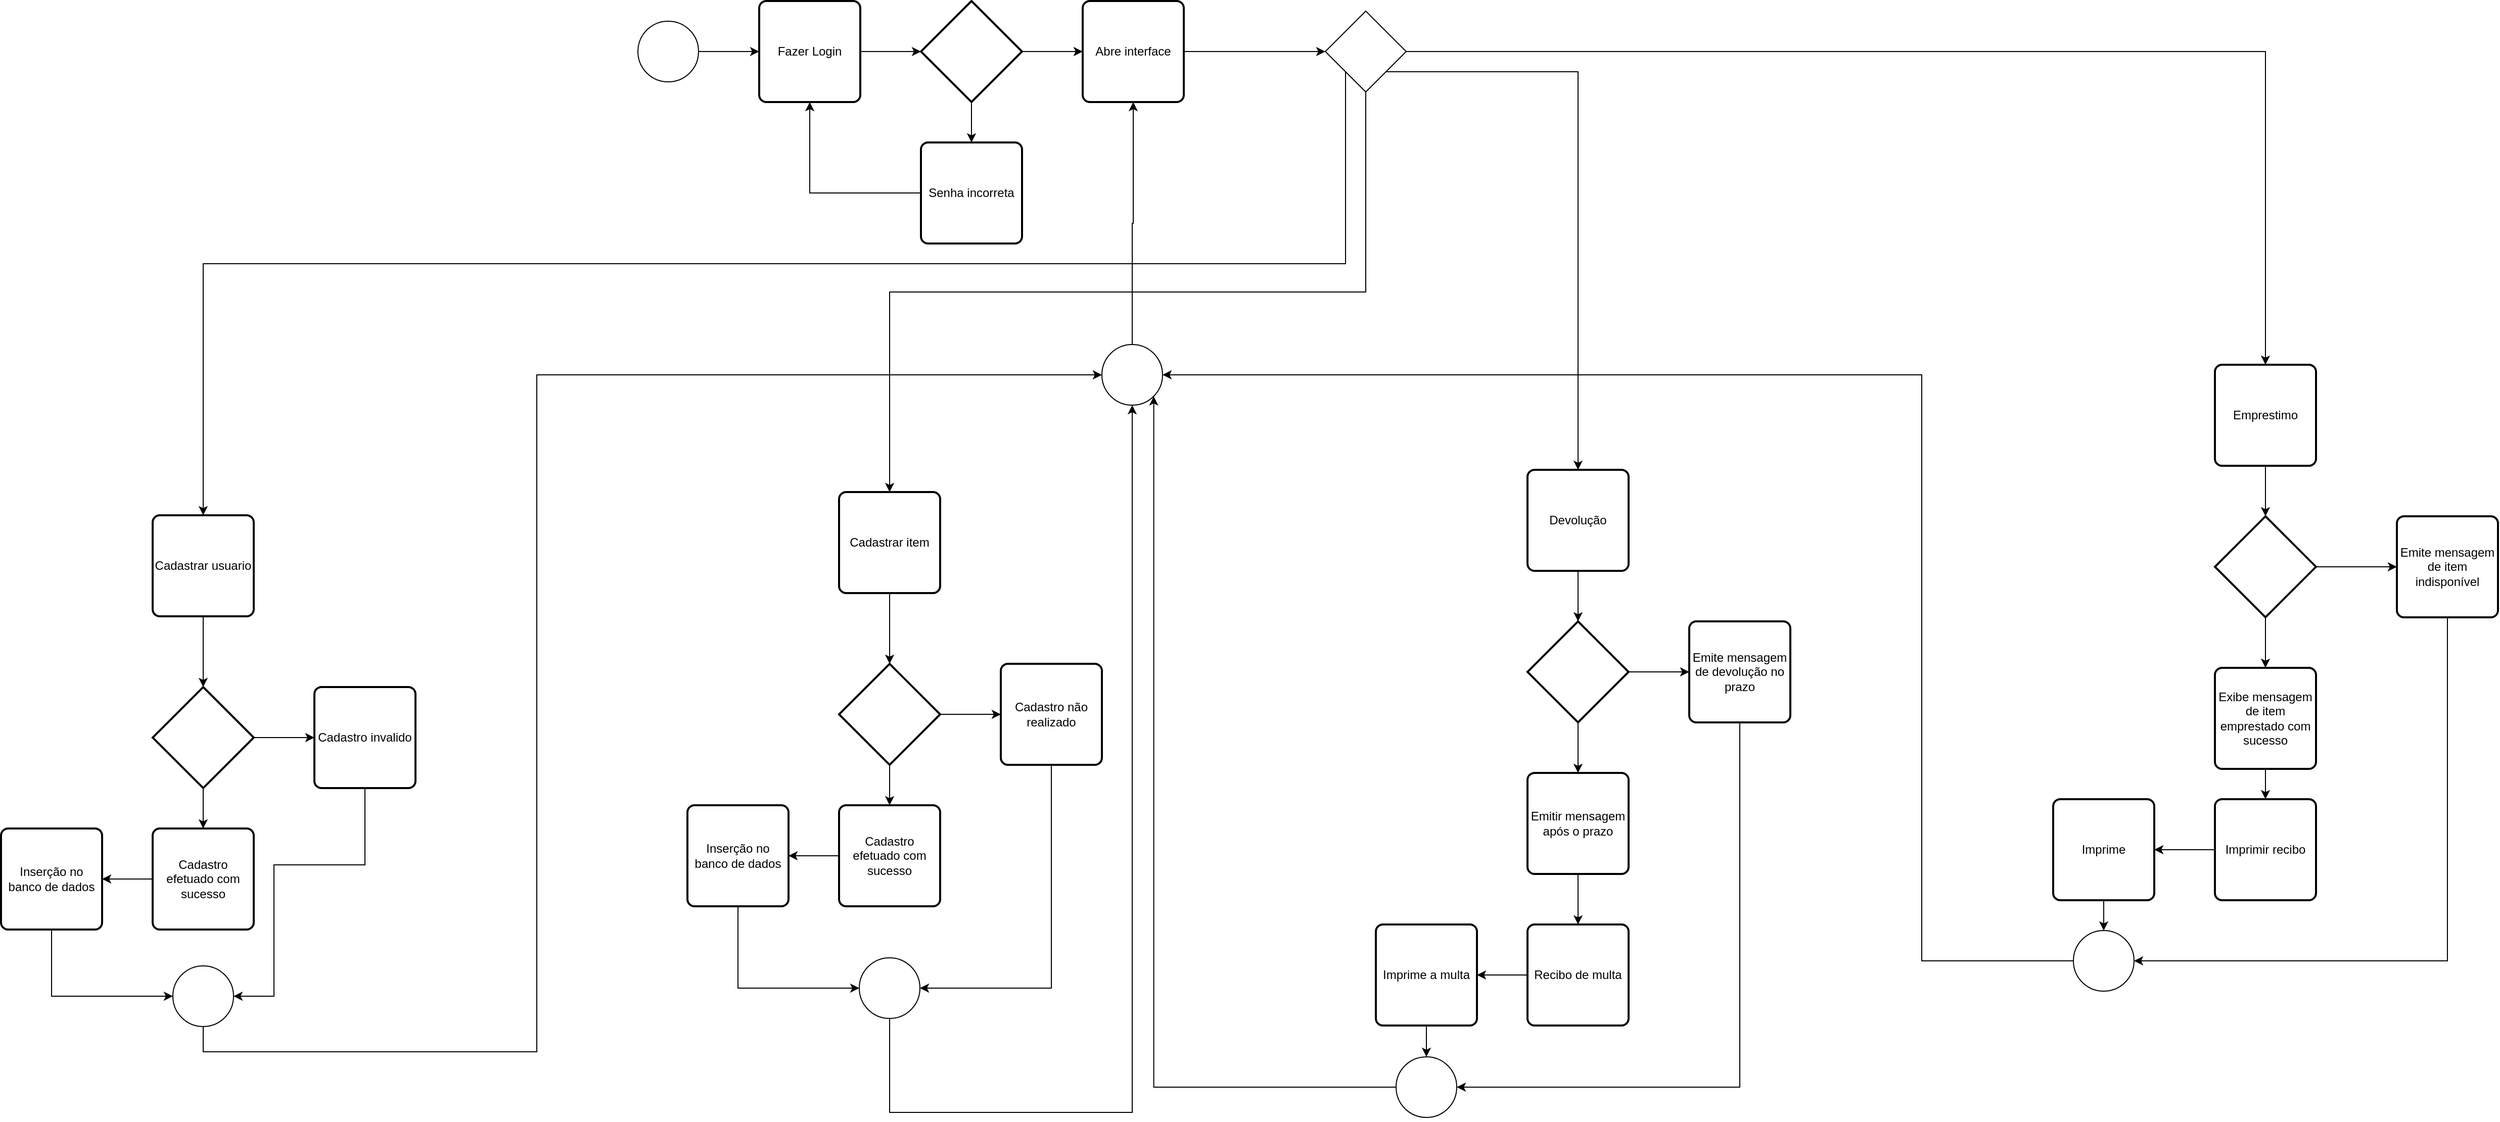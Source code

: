 <mxfile version="24.0.0" type="github">
  <diagram name="Página-1" id="YX1K54ANonkZZs8eJlF3">
    <mxGraphModel dx="1886" dy="1849" grid="1" gridSize="10" guides="1" tooltips="1" connect="1" arrows="1" fold="1" page="1" pageScale="1" pageWidth="827" pageHeight="1169" math="0" shadow="0">
      <root>
        <mxCell id="0" />
        <mxCell id="1" parent="0" />
        <mxCell id="kRuGnfXD70lQHXgBYrLt-4" value="" style="edgeStyle=orthogonalEdgeStyle;rounded=0;orthogonalLoop=1;jettySize=auto;html=1;" parent="1" source="kRuGnfXD70lQHXgBYrLt-2" target="kRuGnfXD70lQHXgBYrLt-3" edge="1">
          <mxGeometry relative="1" as="geometry" />
        </mxCell>
        <mxCell id="kRuGnfXD70lQHXgBYrLt-2" value="" style="verticalLabelPosition=bottom;verticalAlign=top;html=1;shape=mxgraph.flowchart.on-page_reference;" parent="1" vertex="1">
          <mxGeometry x="220" y="-30" width="60" height="60" as="geometry" />
        </mxCell>
        <mxCell id="kRuGnfXD70lQHXgBYrLt-3" value="Fazer Login" style="rounded=1;whiteSpace=wrap;html=1;absoluteArcSize=1;arcSize=14;strokeWidth=2;" parent="1" vertex="1">
          <mxGeometry x="340" y="-50" width="100" height="100" as="geometry" />
        </mxCell>
        <mxCell id="kRuGnfXD70lQHXgBYrLt-8" value="" style="edgeStyle=orthogonalEdgeStyle;rounded=0;orthogonalLoop=1;jettySize=auto;html=1;" parent="1" source="kRuGnfXD70lQHXgBYrLt-5" target="kRuGnfXD70lQHXgBYrLt-7" edge="1">
          <mxGeometry relative="1" as="geometry" />
        </mxCell>
        <mxCell id="kRuGnfXD70lQHXgBYrLt-11" value="" style="edgeStyle=orthogonalEdgeStyle;rounded=0;orthogonalLoop=1;jettySize=auto;html=1;" parent="1" source="kRuGnfXD70lQHXgBYrLt-5" target="kRuGnfXD70lQHXgBYrLt-10" edge="1">
          <mxGeometry relative="1" as="geometry" />
        </mxCell>
        <mxCell id="kRuGnfXD70lQHXgBYrLt-5" value="" style="strokeWidth=2;html=1;shape=mxgraph.flowchart.decision;whiteSpace=wrap;" parent="1" vertex="1">
          <mxGeometry x="500" y="-50" width="100" height="100" as="geometry" />
        </mxCell>
        <mxCell id="kRuGnfXD70lQHXgBYrLt-6" style="edgeStyle=orthogonalEdgeStyle;rounded=0;orthogonalLoop=1;jettySize=auto;html=1;entryX=0;entryY=0.5;entryDx=0;entryDy=0;entryPerimeter=0;" parent="1" source="kRuGnfXD70lQHXgBYrLt-3" target="kRuGnfXD70lQHXgBYrLt-5" edge="1">
          <mxGeometry relative="1" as="geometry" />
        </mxCell>
        <mxCell id="kRuGnfXD70lQHXgBYrLt-9" style="edgeStyle=orthogonalEdgeStyle;rounded=0;orthogonalLoop=1;jettySize=auto;html=1;entryX=0.5;entryY=1;entryDx=0;entryDy=0;" parent="1" source="kRuGnfXD70lQHXgBYrLt-7" target="kRuGnfXD70lQHXgBYrLt-3" edge="1">
          <mxGeometry relative="1" as="geometry" />
        </mxCell>
        <mxCell id="kRuGnfXD70lQHXgBYrLt-7" value="Senha incorreta" style="rounded=1;whiteSpace=wrap;html=1;absoluteArcSize=1;arcSize=14;strokeWidth=2;" parent="1" vertex="1">
          <mxGeometry x="500" y="90" width="100" height="100" as="geometry" />
        </mxCell>
        <mxCell id="cIrjcBBoLUqwtn0pUJdi-2" style="edgeStyle=orthogonalEdgeStyle;rounded=0;orthogonalLoop=1;jettySize=auto;html=1;entryX=0;entryY=0.5;entryDx=0;entryDy=0;" edge="1" parent="1" source="kRuGnfXD70lQHXgBYrLt-10" target="cIrjcBBoLUqwtn0pUJdi-1">
          <mxGeometry relative="1" as="geometry" />
        </mxCell>
        <mxCell id="kRuGnfXD70lQHXgBYrLt-10" value="Abre interface" style="rounded=1;whiteSpace=wrap;html=1;absoluteArcSize=1;arcSize=14;strokeWidth=2;" parent="1" vertex="1">
          <mxGeometry x="660" y="-50" width="100" height="100" as="geometry" />
        </mxCell>
        <mxCell id="kRuGnfXD70lQHXgBYrLt-16" value="" style="edgeStyle=orthogonalEdgeStyle;rounded=0;orthogonalLoop=1;jettySize=auto;html=1;" parent="1" source="kRuGnfXD70lQHXgBYrLt-14" target="kRuGnfXD70lQHXgBYrLt-15" edge="1">
          <mxGeometry relative="1" as="geometry" />
        </mxCell>
        <mxCell id="kRuGnfXD70lQHXgBYrLt-14" value="Devolução" style="rounded=1;whiteSpace=wrap;html=1;absoluteArcSize=1;arcSize=14;strokeWidth=2;" parent="1" vertex="1">
          <mxGeometry x="1100" y="414" width="100" height="100" as="geometry" />
        </mxCell>
        <mxCell id="kRuGnfXD70lQHXgBYrLt-18" value="" style="edgeStyle=orthogonalEdgeStyle;rounded=0;orthogonalLoop=1;jettySize=auto;html=1;" parent="1" source="kRuGnfXD70lQHXgBYrLt-15" target="kRuGnfXD70lQHXgBYrLt-17" edge="1">
          <mxGeometry relative="1" as="geometry" />
        </mxCell>
        <mxCell id="kRuGnfXD70lQHXgBYrLt-20" value="" style="edgeStyle=orthogonalEdgeStyle;rounded=0;orthogonalLoop=1;jettySize=auto;html=1;" parent="1" source="kRuGnfXD70lQHXgBYrLt-15" target="kRuGnfXD70lQHXgBYrLt-19" edge="1">
          <mxGeometry relative="1" as="geometry" />
        </mxCell>
        <mxCell id="kRuGnfXD70lQHXgBYrLt-15" value="" style="strokeWidth=2;html=1;shape=mxgraph.flowchart.decision;whiteSpace=wrap;" parent="1" vertex="1">
          <mxGeometry x="1100" y="564" width="100" height="100" as="geometry" />
        </mxCell>
        <mxCell id="kRuGnfXD70lQHXgBYrLt-17" value="Emite mensagem de devolução no prazo" style="rounded=1;whiteSpace=wrap;html=1;absoluteArcSize=1;arcSize=14;strokeWidth=2;" parent="1" vertex="1">
          <mxGeometry x="1260" y="564" width="100" height="100" as="geometry" />
        </mxCell>
        <mxCell id="kRuGnfXD70lQHXgBYrLt-24" value="" style="edgeStyle=orthogonalEdgeStyle;rounded=0;orthogonalLoop=1;jettySize=auto;html=1;" parent="1" source="kRuGnfXD70lQHXgBYrLt-19" target="kRuGnfXD70lQHXgBYrLt-21" edge="1">
          <mxGeometry relative="1" as="geometry" />
        </mxCell>
        <mxCell id="kRuGnfXD70lQHXgBYrLt-19" value="Emitir mensagem após o prazo" style="rounded=1;whiteSpace=wrap;html=1;absoluteArcSize=1;arcSize=14;strokeWidth=2;" parent="1" vertex="1">
          <mxGeometry x="1100" y="714" width="100" height="100" as="geometry" />
        </mxCell>
        <mxCell id="kRuGnfXD70lQHXgBYrLt-23" value="" style="edgeStyle=orthogonalEdgeStyle;rounded=0;orthogonalLoop=1;jettySize=auto;html=1;" parent="1" source="kRuGnfXD70lQHXgBYrLt-21" target="kRuGnfXD70lQHXgBYrLt-22" edge="1">
          <mxGeometry relative="1" as="geometry" />
        </mxCell>
        <mxCell id="kRuGnfXD70lQHXgBYrLt-21" value="Recibo de multa" style="rounded=1;whiteSpace=wrap;html=1;absoluteArcSize=1;arcSize=14;strokeWidth=2;" parent="1" vertex="1">
          <mxGeometry x="1100" y="864" width="100" height="100" as="geometry" />
        </mxCell>
        <mxCell id="kRuGnfXD70lQHXgBYrLt-72" value="" style="edgeStyle=orthogonalEdgeStyle;rounded=0;orthogonalLoop=1;jettySize=auto;html=1;" parent="1" source="kRuGnfXD70lQHXgBYrLt-22" target="kRuGnfXD70lQHXgBYrLt-67" edge="1">
          <mxGeometry relative="1" as="geometry" />
        </mxCell>
        <mxCell id="kRuGnfXD70lQHXgBYrLt-22" value="Imprime a multa" style="rounded=1;whiteSpace=wrap;html=1;absoluteArcSize=1;arcSize=14;strokeWidth=2;" parent="1" vertex="1">
          <mxGeometry x="950" y="864" width="100" height="100" as="geometry" />
        </mxCell>
        <mxCell id="kRuGnfXD70lQHXgBYrLt-27" value="" style="edgeStyle=orthogonalEdgeStyle;rounded=0;orthogonalLoop=1;jettySize=auto;html=1;" parent="1" source="kRuGnfXD70lQHXgBYrLt-25" target="kRuGnfXD70lQHXgBYrLt-26" edge="1">
          <mxGeometry relative="1" as="geometry" />
        </mxCell>
        <mxCell id="kRuGnfXD70lQHXgBYrLt-25" value="Emprestimo" style="rounded=1;whiteSpace=wrap;html=1;absoluteArcSize=1;arcSize=14;strokeWidth=2;" parent="1" vertex="1">
          <mxGeometry x="1780" y="310" width="100" height="100" as="geometry" />
        </mxCell>
        <mxCell id="kRuGnfXD70lQHXgBYrLt-31" style="edgeStyle=orthogonalEdgeStyle;rounded=0;orthogonalLoop=1;jettySize=auto;html=1;entryX=0.5;entryY=0;entryDx=0;entryDy=0;" parent="1" source="kRuGnfXD70lQHXgBYrLt-26" target="kRuGnfXD70lQHXgBYrLt-28" edge="1">
          <mxGeometry relative="1" as="geometry" />
        </mxCell>
        <mxCell id="kRuGnfXD70lQHXgBYrLt-33" value="" style="edgeStyle=orthogonalEdgeStyle;rounded=0;orthogonalLoop=1;jettySize=auto;html=1;" parent="1" source="kRuGnfXD70lQHXgBYrLt-26" target="kRuGnfXD70lQHXgBYrLt-32" edge="1">
          <mxGeometry relative="1" as="geometry" />
        </mxCell>
        <mxCell id="kRuGnfXD70lQHXgBYrLt-26" value="" style="strokeWidth=2;html=1;shape=mxgraph.flowchart.decision;whiteSpace=wrap;" parent="1" vertex="1">
          <mxGeometry x="1780" y="460" width="100" height="100" as="geometry" />
        </mxCell>
        <mxCell id="kRuGnfXD70lQHXgBYrLt-34" value="" style="edgeStyle=orthogonalEdgeStyle;rounded=0;orthogonalLoop=1;jettySize=auto;html=1;" parent="1" source="kRuGnfXD70lQHXgBYrLt-28" target="kRuGnfXD70lQHXgBYrLt-29" edge="1">
          <mxGeometry relative="1" as="geometry" />
        </mxCell>
        <mxCell id="kRuGnfXD70lQHXgBYrLt-28" value="Exibe mensagem de item emprestado com sucesso" style="rounded=1;whiteSpace=wrap;html=1;absoluteArcSize=1;arcSize=14;strokeWidth=2;" parent="1" vertex="1">
          <mxGeometry x="1780" y="610" width="100" height="100" as="geometry" />
        </mxCell>
        <mxCell id="kRuGnfXD70lQHXgBYrLt-36" value="" style="edgeStyle=orthogonalEdgeStyle;rounded=0;orthogonalLoop=1;jettySize=auto;html=1;" parent="1" source="kRuGnfXD70lQHXgBYrLt-29" target="kRuGnfXD70lQHXgBYrLt-35" edge="1">
          <mxGeometry relative="1" as="geometry" />
        </mxCell>
        <mxCell id="kRuGnfXD70lQHXgBYrLt-29" value="Imprimir recibo" style="rounded=1;whiteSpace=wrap;html=1;absoluteArcSize=1;arcSize=14;strokeWidth=2;" parent="1" vertex="1">
          <mxGeometry x="1780" y="740" width="100" height="100" as="geometry" />
        </mxCell>
        <mxCell id="kRuGnfXD70lQHXgBYrLt-32" value="Emite mensagem de item indisponível" style="rounded=1;whiteSpace=wrap;html=1;absoluteArcSize=1;arcSize=14;strokeWidth=2;" parent="1" vertex="1">
          <mxGeometry x="1960" y="460" width="100" height="100" as="geometry" />
        </mxCell>
        <mxCell id="kRuGnfXD70lQHXgBYrLt-73" value="" style="edgeStyle=orthogonalEdgeStyle;rounded=0;orthogonalLoop=1;jettySize=auto;html=1;" parent="1" source="kRuGnfXD70lQHXgBYrLt-35" target="kRuGnfXD70lQHXgBYrLt-71" edge="1">
          <mxGeometry relative="1" as="geometry" />
        </mxCell>
        <mxCell id="kRuGnfXD70lQHXgBYrLt-35" value="Imprime" style="rounded=1;whiteSpace=wrap;html=1;absoluteArcSize=1;arcSize=14;strokeWidth=2;" parent="1" vertex="1">
          <mxGeometry x="1620" y="740" width="100" height="100" as="geometry" />
        </mxCell>
        <mxCell id="kRuGnfXD70lQHXgBYrLt-41" style="edgeStyle=orthogonalEdgeStyle;rounded=0;orthogonalLoop=1;jettySize=auto;html=1;entryX=0.5;entryY=0;entryDx=0;entryDy=0;" parent="1" source="kRuGnfXD70lQHXgBYrLt-39" edge="1">
          <mxGeometry relative="1" as="geometry">
            <mxPoint x="-210" y="629" as="targetPoint" />
          </mxGeometry>
        </mxCell>
        <mxCell id="kRuGnfXD70lQHXgBYrLt-39" value="Cadastrar usuario" style="rounded=1;whiteSpace=wrap;html=1;absoluteArcSize=1;arcSize=14;strokeWidth=2;" parent="1" vertex="1">
          <mxGeometry x="-260" y="459" width="100" height="100" as="geometry" />
        </mxCell>
        <mxCell id="kRuGnfXD70lQHXgBYrLt-45" value="" style="edgeStyle=orthogonalEdgeStyle;rounded=0;orthogonalLoop=1;jettySize=auto;html=1;" parent="1" source="kRuGnfXD70lQHXgBYrLt-42" target="kRuGnfXD70lQHXgBYrLt-44" edge="1">
          <mxGeometry relative="1" as="geometry" />
        </mxCell>
        <mxCell id="kRuGnfXD70lQHXgBYrLt-47" value="" style="edgeStyle=orthogonalEdgeStyle;rounded=0;orthogonalLoop=1;jettySize=auto;html=1;" parent="1" source="kRuGnfXD70lQHXgBYrLt-42" target="kRuGnfXD70lQHXgBYrLt-46" edge="1">
          <mxGeometry relative="1" as="geometry" />
        </mxCell>
        <mxCell id="kRuGnfXD70lQHXgBYrLt-42" value="" style="strokeWidth=2;html=1;shape=mxgraph.flowchart.decision;whiteSpace=wrap;" parent="1" vertex="1">
          <mxGeometry x="-260" y="629" width="100" height="100" as="geometry" />
        </mxCell>
        <mxCell id="kRuGnfXD70lQHXgBYrLt-44" value="Cadastro invalido" style="rounded=1;whiteSpace=wrap;html=1;absoluteArcSize=1;arcSize=14;strokeWidth=2;" parent="1" vertex="1">
          <mxGeometry x="-100" y="629" width="100" height="100" as="geometry" />
        </mxCell>
        <mxCell id="kRuGnfXD70lQHXgBYrLt-49" value="" style="edgeStyle=orthogonalEdgeStyle;rounded=0;orthogonalLoop=1;jettySize=auto;html=1;" parent="1" source="kRuGnfXD70lQHXgBYrLt-46" target="kRuGnfXD70lQHXgBYrLt-48" edge="1">
          <mxGeometry relative="1" as="geometry" />
        </mxCell>
        <mxCell id="kRuGnfXD70lQHXgBYrLt-46" value="Cadastro efetuado com sucesso" style="rounded=1;whiteSpace=wrap;html=1;absoluteArcSize=1;arcSize=14;strokeWidth=2;" parent="1" vertex="1">
          <mxGeometry x="-260" y="769" width="100" height="100" as="geometry" />
        </mxCell>
        <mxCell id="kRuGnfXD70lQHXgBYrLt-48" value="Inserção no banco de dados" style="rounded=1;whiteSpace=wrap;html=1;absoluteArcSize=1;arcSize=14;strokeWidth=2;" parent="1" vertex="1">
          <mxGeometry x="-410" y="769" width="100" height="100" as="geometry" />
        </mxCell>
        <mxCell id="kRuGnfXD70lQHXgBYrLt-51" style="edgeStyle=orthogonalEdgeStyle;rounded=0;orthogonalLoop=1;jettySize=auto;html=1;entryX=0.5;entryY=0;entryDx=0;entryDy=0;" parent="1" source="kRuGnfXD70lQHXgBYrLt-52" edge="1">
          <mxGeometry relative="1" as="geometry">
            <mxPoint x="469" y="606" as="targetPoint" />
          </mxGeometry>
        </mxCell>
        <mxCell id="kRuGnfXD70lQHXgBYrLt-52" value="Cadastrar item" style="rounded=1;whiteSpace=wrap;html=1;absoluteArcSize=1;arcSize=14;strokeWidth=2;" parent="1" vertex="1">
          <mxGeometry x="419" y="436" width="100" height="100" as="geometry" />
        </mxCell>
        <mxCell id="kRuGnfXD70lQHXgBYrLt-53" value="" style="edgeStyle=orthogonalEdgeStyle;rounded=0;orthogonalLoop=1;jettySize=auto;html=1;" parent="1" source="kRuGnfXD70lQHXgBYrLt-55" target="kRuGnfXD70lQHXgBYrLt-56" edge="1">
          <mxGeometry relative="1" as="geometry" />
        </mxCell>
        <mxCell id="kRuGnfXD70lQHXgBYrLt-54" value="" style="edgeStyle=orthogonalEdgeStyle;rounded=0;orthogonalLoop=1;jettySize=auto;html=1;" parent="1" source="kRuGnfXD70lQHXgBYrLt-55" target="kRuGnfXD70lQHXgBYrLt-58" edge="1">
          <mxGeometry relative="1" as="geometry" />
        </mxCell>
        <mxCell id="kRuGnfXD70lQHXgBYrLt-55" value="" style="strokeWidth=2;html=1;shape=mxgraph.flowchart.decision;whiteSpace=wrap;" parent="1" vertex="1">
          <mxGeometry x="419" y="606" width="100" height="100" as="geometry" />
        </mxCell>
        <mxCell id="kRuGnfXD70lQHXgBYrLt-56" value="Cadastro não realizado" style="rounded=1;whiteSpace=wrap;html=1;absoluteArcSize=1;arcSize=14;strokeWidth=2;" parent="1" vertex="1">
          <mxGeometry x="579" y="606" width="100" height="100" as="geometry" />
        </mxCell>
        <mxCell id="kRuGnfXD70lQHXgBYrLt-57" value="" style="edgeStyle=orthogonalEdgeStyle;rounded=0;orthogonalLoop=1;jettySize=auto;html=1;" parent="1" source="kRuGnfXD70lQHXgBYrLt-58" target="kRuGnfXD70lQHXgBYrLt-59" edge="1">
          <mxGeometry relative="1" as="geometry" />
        </mxCell>
        <mxCell id="kRuGnfXD70lQHXgBYrLt-58" value="Cadastro efetuado com sucesso" style="rounded=1;whiteSpace=wrap;html=1;absoluteArcSize=1;arcSize=14;strokeWidth=2;" parent="1" vertex="1">
          <mxGeometry x="419" y="746" width="100" height="100" as="geometry" />
        </mxCell>
        <mxCell id="kRuGnfXD70lQHXgBYrLt-59" value="Inserção no banco de dados" style="rounded=1;whiteSpace=wrap;html=1;absoluteArcSize=1;arcSize=14;strokeWidth=2;" parent="1" vertex="1">
          <mxGeometry x="269" y="746" width="100" height="100" as="geometry" />
        </mxCell>
        <mxCell id="kRuGnfXD70lQHXgBYrLt-79" style="edgeStyle=orthogonalEdgeStyle;rounded=0;orthogonalLoop=1;jettySize=auto;html=1;entryX=0;entryY=0.5;entryDx=0;entryDy=0;entryPerimeter=0;exitX=0.5;exitY=1;exitDx=0;exitDy=0;exitPerimeter=0;" parent="1" source="kRuGnfXD70lQHXgBYrLt-60" target="kRuGnfXD70lQHXgBYrLt-78" edge="1">
          <mxGeometry relative="1" as="geometry">
            <mxPoint x="180" y="340" as="targetPoint" />
            <Array as="points">
              <mxPoint x="-210" y="990" />
              <mxPoint x="120" y="990" />
              <mxPoint x="120" y="320" />
            </Array>
          </mxGeometry>
        </mxCell>
        <mxCell id="kRuGnfXD70lQHXgBYrLt-60" value="" style="verticalLabelPosition=bottom;verticalAlign=top;html=1;shape=mxgraph.flowchart.on-page_reference;" parent="1" vertex="1">
          <mxGeometry x="-240" y="905" width="60" height="60" as="geometry" />
        </mxCell>
        <mxCell id="kRuGnfXD70lQHXgBYrLt-61" style="edgeStyle=orthogonalEdgeStyle;rounded=0;orthogonalLoop=1;jettySize=auto;html=1;entryX=1;entryY=0.5;entryDx=0;entryDy=0;entryPerimeter=0;" parent="1" source="kRuGnfXD70lQHXgBYrLt-44" target="kRuGnfXD70lQHXgBYrLt-60" edge="1">
          <mxGeometry relative="1" as="geometry">
            <Array as="points">
              <mxPoint x="-50" y="805" />
              <mxPoint x="-140" y="805" />
              <mxPoint x="-140" y="935" />
            </Array>
          </mxGeometry>
        </mxCell>
        <mxCell id="kRuGnfXD70lQHXgBYrLt-63" style="edgeStyle=orthogonalEdgeStyle;rounded=0;orthogonalLoop=1;jettySize=auto;html=1;entryX=0;entryY=0.5;entryDx=0;entryDy=0;entryPerimeter=0;" parent="1" source="kRuGnfXD70lQHXgBYrLt-48" target="kRuGnfXD70lQHXgBYrLt-60" edge="1">
          <mxGeometry relative="1" as="geometry">
            <Array as="points">
              <mxPoint x="-360" y="935" />
            </Array>
          </mxGeometry>
        </mxCell>
        <mxCell id="kRuGnfXD70lQHXgBYrLt-64" value="" style="verticalLabelPosition=bottom;verticalAlign=top;html=1;shape=mxgraph.flowchart.on-page_reference;" parent="1" vertex="1">
          <mxGeometry x="439" y="897" width="60" height="60" as="geometry" />
        </mxCell>
        <mxCell id="kRuGnfXD70lQHXgBYrLt-65" style="edgeStyle=orthogonalEdgeStyle;rounded=0;orthogonalLoop=1;jettySize=auto;html=1;entryX=0;entryY=0.5;entryDx=0;entryDy=0;entryPerimeter=0;" parent="1" source="kRuGnfXD70lQHXgBYrLt-59" target="kRuGnfXD70lQHXgBYrLt-64" edge="1">
          <mxGeometry relative="1" as="geometry">
            <Array as="points">
              <mxPoint x="319" y="927" />
            </Array>
          </mxGeometry>
        </mxCell>
        <mxCell id="kRuGnfXD70lQHXgBYrLt-66" style="edgeStyle=orthogonalEdgeStyle;rounded=0;orthogonalLoop=1;jettySize=auto;html=1;entryX=1;entryY=0.5;entryDx=0;entryDy=0;entryPerimeter=0;" parent="1" source="kRuGnfXD70lQHXgBYrLt-56" target="kRuGnfXD70lQHXgBYrLt-64" edge="1">
          <mxGeometry relative="1" as="geometry">
            <Array as="points">
              <mxPoint x="629" y="927" />
            </Array>
          </mxGeometry>
        </mxCell>
        <mxCell id="kRuGnfXD70lQHXgBYrLt-67" value="" style="verticalLabelPosition=bottom;verticalAlign=top;html=1;shape=mxgraph.flowchart.on-page_reference;" parent="1" vertex="1">
          <mxGeometry x="970" y="995" width="60" height="60" as="geometry" />
        </mxCell>
        <mxCell id="kRuGnfXD70lQHXgBYrLt-71" value="" style="verticalLabelPosition=bottom;verticalAlign=top;html=1;shape=mxgraph.flowchart.on-page_reference;" parent="1" vertex="1">
          <mxGeometry x="1640" y="870" width="60" height="60" as="geometry" />
        </mxCell>
        <mxCell id="kRuGnfXD70lQHXgBYrLt-74" style="edgeStyle=orthogonalEdgeStyle;rounded=0;orthogonalLoop=1;jettySize=auto;html=1;entryX=1;entryY=0.5;entryDx=0;entryDy=0;entryPerimeter=0;" parent="1" source="kRuGnfXD70lQHXgBYrLt-17" target="kRuGnfXD70lQHXgBYrLt-67" edge="1">
          <mxGeometry relative="1" as="geometry">
            <Array as="points">
              <mxPoint x="1310" y="1025" />
            </Array>
          </mxGeometry>
        </mxCell>
        <mxCell id="kRuGnfXD70lQHXgBYrLt-75" style="edgeStyle=orthogonalEdgeStyle;rounded=0;orthogonalLoop=1;jettySize=auto;html=1;entryX=1;entryY=0.5;entryDx=0;entryDy=0;entryPerimeter=0;" parent="1" source="kRuGnfXD70lQHXgBYrLt-32" target="kRuGnfXD70lQHXgBYrLt-71" edge="1">
          <mxGeometry relative="1" as="geometry">
            <Array as="points">
              <mxPoint x="2010" y="900" />
            </Array>
          </mxGeometry>
        </mxCell>
        <mxCell id="kRuGnfXD70lQHXgBYrLt-83" style="edgeStyle=orthogonalEdgeStyle;rounded=0;orthogonalLoop=1;jettySize=auto;html=1;entryX=0.5;entryY=1;entryDx=0;entryDy=0;" parent="1" source="kRuGnfXD70lQHXgBYrLt-78" target="kRuGnfXD70lQHXgBYrLt-10" edge="1">
          <mxGeometry relative="1" as="geometry" />
        </mxCell>
        <mxCell id="kRuGnfXD70lQHXgBYrLt-78" value="" style="verticalLabelPosition=bottom;verticalAlign=top;html=1;shape=mxgraph.flowchart.on-page_reference;" parent="1" vertex="1">
          <mxGeometry x="679" y="290" width="60" height="60" as="geometry" />
        </mxCell>
        <mxCell id="kRuGnfXD70lQHXgBYrLt-80" style="edgeStyle=orthogonalEdgeStyle;rounded=0;orthogonalLoop=1;jettySize=auto;html=1;entryX=0.5;entryY=1;entryDx=0;entryDy=0;entryPerimeter=0;exitX=0.5;exitY=1;exitDx=0;exitDy=0;exitPerimeter=0;" parent="1" source="kRuGnfXD70lQHXgBYrLt-64" target="kRuGnfXD70lQHXgBYrLt-78" edge="1">
          <mxGeometry relative="1" as="geometry">
            <mxPoint x="480" y="927" as="sourcePoint" />
            <Array as="points">
              <mxPoint x="469" y="1050" />
              <mxPoint x="709" y="1050" />
            </Array>
          </mxGeometry>
        </mxCell>
        <mxCell id="kRuGnfXD70lQHXgBYrLt-81" style="edgeStyle=orthogonalEdgeStyle;rounded=0;orthogonalLoop=1;jettySize=auto;html=1;entryX=0.855;entryY=0.855;entryDx=0;entryDy=0;entryPerimeter=0;" parent="1" source="kRuGnfXD70lQHXgBYrLt-67" target="kRuGnfXD70lQHXgBYrLt-78" edge="1">
          <mxGeometry relative="1" as="geometry" />
        </mxCell>
        <mxCell id="kRuGnfXD70lQHXgBYrLt-82" style="edgeStyle=orthogonalEdgeStyle;rounded=0;orthogonalLoop=1;jettySize=auto;html=1;entryX=1;entryY=0.5;entryDx=0;entryDy=0;entryPerimeter=0;" parent="1" source="kRuGnfXD70lQHXgBYrLt-71" target="kRuGnfXD70lQHXgBYrLt-78" edge="1">
          <mxGeometry relative="1" as="geometry">
            <Array as="points">
              <mxPoint x="1490" y="900" />
              <mxPoint x="1490" y="320" />
            </Array>
          </mxGeometry>
        </mxCell>
        <mxCell id="cIrjcBBoLUqwtn0pUJdi-3" style="edgeStyle=orthogonalEdgeStyle;rounded=0;orthogonalLoop=1;jettySize=auto;html=1;exitX=0;exitY=1;exitDx=0;exitDy=0;entryX=0.5;entryY=0;entryDx=0;entryDy=0;" edge="1" parent="1" source="cIrjcBBoLUqwtn0pUJdi-1" target="kRuGnfXD70lQHXgBYrLt-39">
          <mxGeometry relative="1" as="geometry">
            <Array as="points">
              <mxPoint x="920" y="210" />
              <mxPoint x="-210" y="210" />
            </Array>
          </mxGeometry>
        </mxCell>
        <mxCell id="cIrjcBBoLUqwtn0pUJdi-6" style="edgeStyle=orthogonalEdgeStyle;rounded=0;orthogonalLoop=1;jettySize=auto;html=1;exitX=1;exitY=0.5;exitDx=0;exitDy=0;entryX=0.5;entryY=0;entryDx=0;entryDy=0;" edge="1" parent="1" source="cIrjcBBoLUqwtn0pUJdi-1" target="kRuGnfXD70lQHXgBYrLt-25">
          <mxGeometry relative="1" as="geometry" />
        </mxCell>
        <mxCell id="cIrjcBBoLUqwtn0pUJdi-7" style="edgeStyle=orthogonalEdgeStyle;rounded=0;orthogonalLoop=1;jettySize=auto;html=1;exitX=1;exitY=1;exitDx=0;exitDy=0;entryX=0.5;entryY=0;entryDx=0;entryDy=0;" edge="1" parent="1" source="cIrjcBBoLUqwtn0pUJdi-1" target="kRuGnfXD70lQHXgBYrLt-14">
          <mxGeometry relative="1" as="geometry" />
        </mxCell>
        <mxCell id="cIrjcBBoLUqwtn0pUJdi-8" style="edgeStyle=orthogonalEdgeStyle;rounded=0;orthogonalLoop=1;jettySize=auto;html=1;exitX=0.5;exitY=1;exitDx=0;exitDy=0;entryX=0.5;entryY=0;entryDx=0;entryDy=0;" edge="1" parent="1" source="cIrjcBBoLUqwtn0pUJdi-1" target="kRuGnfXD70lQHXgBYrLt-52">
          <mxGeometry relative="1" as="geometry" />
        </mxCell>
        <mxCell id="cIrjcBBoLUqwtn0pUJdi-1" value="" style="rhombus;whiteSpace=wrap;html=1;" vertex="1" parent="1">
          <mxGeometry x="900" y="-40" width="80" height="80" as="geometry" />
        </mxCell>
      </root>
    </mxGraphModel>
  </diagram>
</mxfile>
